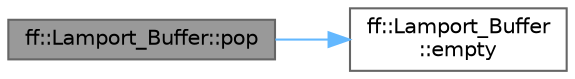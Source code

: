 digraph "ff::Lamport_Buffer::pop"
{
 // LATEX_PDF_SIZE
  bgcolor="transparent";
  edge [fontname=Helvetica,fontsize=10,labelfontname=Helvetica,labelfontsize=10];
  node [fontname=Helvetica,fontsize=10,shape=box,height=0.2,width=0.4];
  rankdir="LR";
  Node1 [id="Node000001",label="ff::Lamport_Buffer::pop",height=0.2,width=0.4,color="gray40", fillcolor="grey60", style="filled", fontcolor="black",tooltip=" "];
  Node1 -> Node2 [id="edge1_Node000001_Node000002",color="steelblue1",style="solid",tooltip=" "];
  Node2 [id="Node000002",label="ff::Lamport_Buffer\l::empty",height=0.2,width=0.4,color="grey40", fillcolor="white", style="filled",URL="$classff_1_1_lamport___buffer.html#acefe4724146cbdaf30062806c73171c8",tooltip=" "];
}
